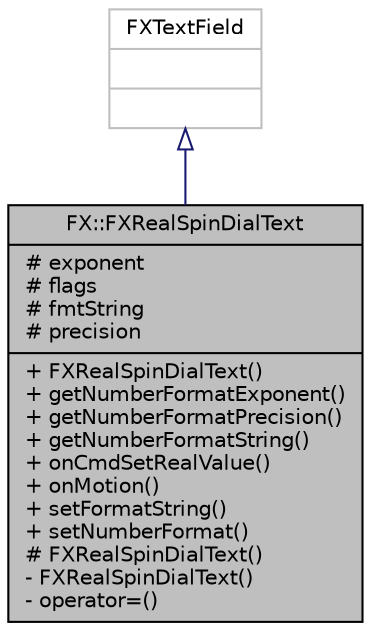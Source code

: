 digraph "FX::FXRealSpinDialText"
{
  edge [fontname="Helvetica",fontsize="10",labelfontname="Helvetica",labelfontsize="10"];
  node [fontname="Helvetica",fontsize="10",shape=record];
  Node2 [label="{FX::FXRealSpinDialText\n|# exponent\l# flags\l# fmtString\l# precision\l|+ FXRealSpinDialText()\l+ getNumberFormatExponent()\l+ getNumberFormatPrecision()\l+ getNumberFormatString()\l+ onCmdSetRealValue()\l+ onMotion()\l+ setFormatString()\l+ setNumberFormat()\l# FXRealSpinDialText()\l- FXRealSpinDialText()\l- operator=()\l}",height=0.2,width=0.4,color="black", fillcolor="grey75", style="filled", fontcolor="black"];
  Node3 -> Node2 [dir="back",color="midnightblue",fontsize="10",style="solid",arrowtail="onormal",fontname="Helvetica"];
  Node3 [label="{FXTextField\n||}",height=0.2,width=0.4,color="grey75", fillcolor="white", style="filled"];
}
